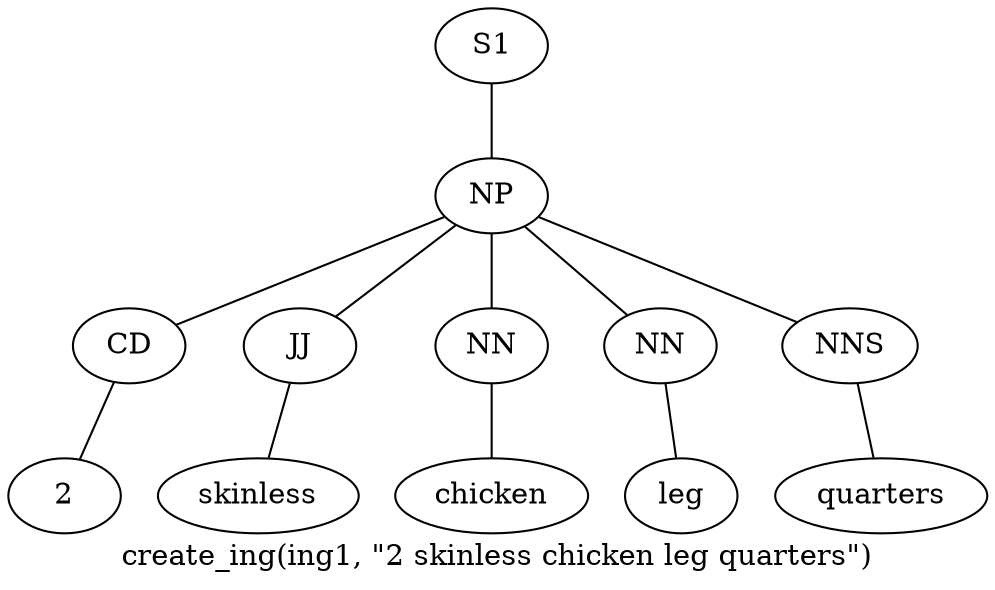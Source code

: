 graph SyntaxGraph {
	label = "create_ing(ing1, \"2 skinless chicken leg quarters\")";
	Node0 [label="S1"];
	Node1 [label="NP"];
	Node2 [label="CD"];
	Node3 [label="2"];
	Node4 [label="JJ"];
	Node5 [label="skinless"];
	Node6 [label="NN"];
	Node7 [label="chicken"];
	Node8 [label="NN"];
	Node9 [label="leg"];
	Node10 [label="NNS"];
	Node11 [label="quarters"];

	Node0 -- Node1;
	Node1 -- Node2;
	Node1 -- Node4;
	Node1 -- Node6;
	Node1 -- Node8;
	Node1 -- Node10;
	Node2 -- Node3;
	Node4 -- Node5;
	Node6 -- Node7;
	Node8 -- Node9;
	Node10 -- Node11;
}